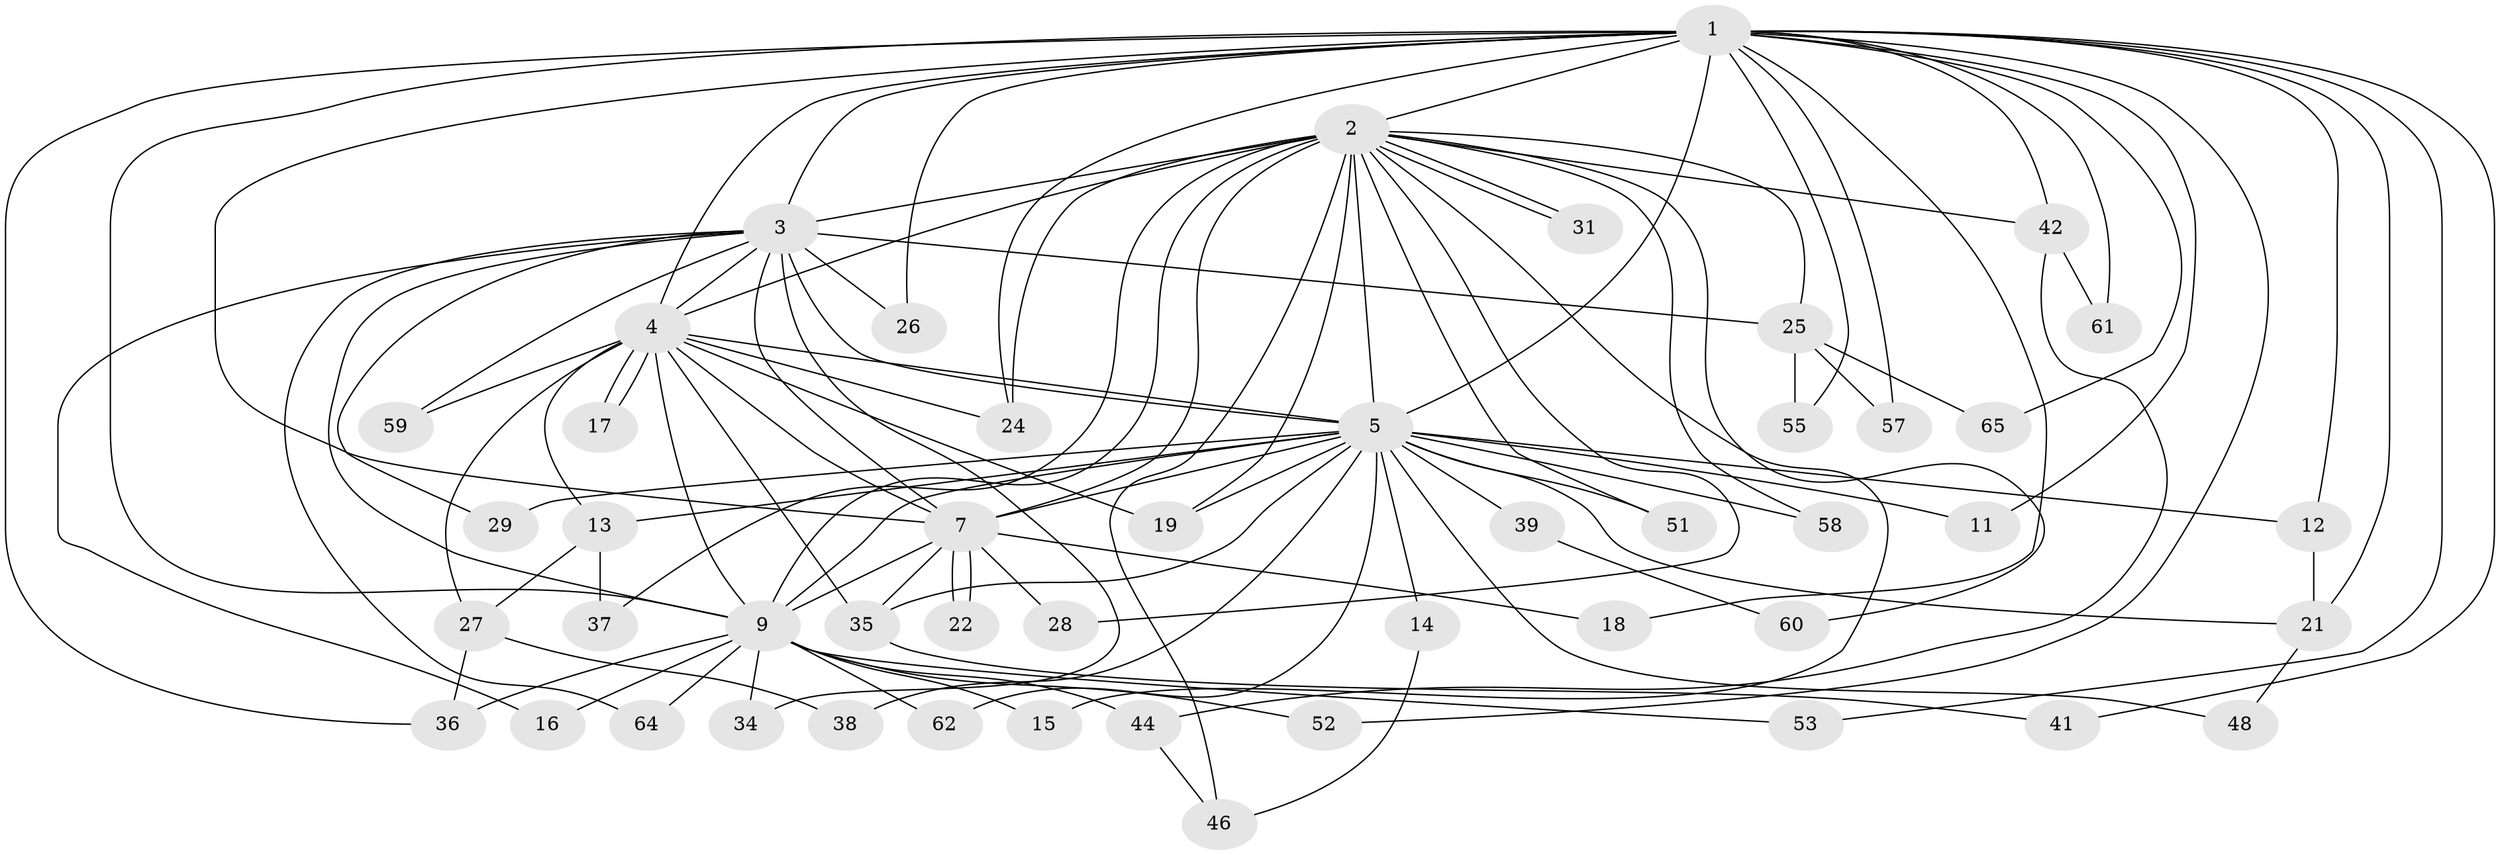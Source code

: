 // original degree distribution, {16: 0.06153846153846154, 18: 0.015384615384615385, 19: 0.046153846153846156, 15: 0.015384615384615385, 17: 0.015384615384615385, 2: 0.5538461538461539, 3: 0.15384615384615385, 5: 0.015384615384615385, 4: 0.12307692307692308}
// Generated by graph-tools (version 1.1) at 2025/41/03/06/25 10:41:44]
// undirected, 48 vertices, 107 edges
graph export_dot {
graph [start="1"]
  node [color=gray90,style=filled];
  1 [super="+10"];
  2 [super="+8"];
  3 [super="+40"];
  4 [super="+49"];
  5 [super="+6"];
  7 [super="+32"];
  9 [super="+20"];
  11;
  12;
  13 [super="+45"];
  14;
  15;
  16;
  17 [super="+33"];
  18;
  19 [super="+23"];
  21 [super="+30"];
  22;
  24 [super="+43"];
  25 [super="+54"];
  26;
  27 [super="+56"];
  28;
  29;
  31;
  34;
  35 [super="+47"];
  36;
  37;
  38;
  39;
  41;
  42;
  44;
  46 [super="+50"];
  48;
  51;
  52;
  53;
  55;
  57;
  58;
  59;
  60 [super="+63"];
  61;
  62;
  64;
  65;
  1 -- 2 [weight=4];
  1 -- 3 [weight=2];
  1 -- 4 [weight=2];
  1 -- 5 [weight=4];
  1 -- 7 [weight=2];
  1 -- 9 [weight=2];
  1 -- 11;
  1 -- 24;
  1 -- 26;
  1 -- 36;
  1 -- 42;
  1 -- 52;
  1 -- 57;
  1 -- 65;
  1 -- 41;
  1 -- 12;
  1 -- 18;
  1 -- 53;
  1 -- 55;
  1 -- 61;
  1 -- 21;
  2 -- 3 [weight=2];
  2 -- 4 [weight=2];
  2 -- 5 [weight=4];
  2 -- 7 [weight=2];
  2 -- 9 [weight=2];
  2 -- 15;
  2 -- 25;
  2 -- 28;
  2 -- 31;
  2 -- 31;
  2 -- 37;
  2 -- 51;
  2 -- 42;
  2 -- 46;
  2 -- 19;
  2 -- 58;
  2 -- 60;
  2 -- 24;
  3 -- 4 [weight=3];
  3 -- 5 [weight=2];
  3 -- 7;
  3 -- 9;
  3 -- 16;
  3 -- 25 [weight=2];
  3 -- 26;
  3 -- 29;
  3 -- 34;
  3 -- 59;
  3 -- 64;
  4 -- 5 [weight=2];
  4 -- 7;
  4 -- 9;
  4 -- 13;
  4 -- 17;
  4 -- 17;
  4 -- 19;
  4 -- 24;
  4 -- 27;
  4 -- 59;
  4 -- 35;
  5 -- 7 [weight=3];
  5 -- 9 [weight=2];
  5 -- 11;
  5 -- 12;
  5 -- 13;
  5 -- 35;
  5 -- 38;
  5 -- 39 [weight=2];
  5 -- 51;
  5 -- 58;
  5 -- 62;
  5 -- 14;
  5 -- 48;
  5 -- 21;
  5 -- 29;
  5 -- 19;
  7 -- 9 [weight=2];
  7 -- 18;
  7 -- 22;
  7 -- 22;
  7 -- 28;
  7 -- 35;
  9 -- 15;
  9 -- 16;
  9 -- 34;
  9 -- 36;
  9 -- 44;
  9 -- 52;
  9 -- 53;
  9 -- 62;
  9 -- 64;
  12 -- 21;
  13 -- 27;
  13 -- 37 [weight=2];
  14 -- 46;
  21 -- 48;
  25 -- 65;
  25 -- 55;
  25 -- 57;
  27 -- 38;
  27 -- 36;
  35 -- 41;
  39 -- 60;
  42 -- 44;
  42 -- 61;
  44 -- 46;
}
